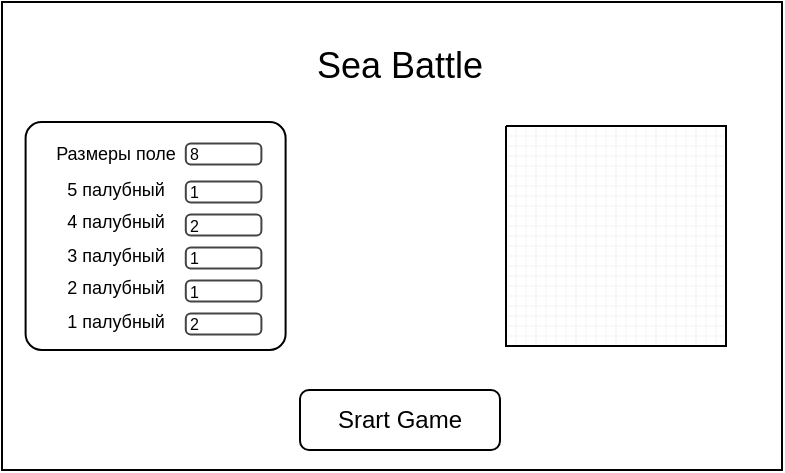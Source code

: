 <mxfile version="14.9.6" type="device"><diagram id="zHbh1M0vonvFfeitSp_-" name="Page-1"><mxGraphModel dx="716" dy="425" grid="1" gridSize="6" guides="1" tooltips="1" connect="1" arrows="1" fold="1" page="1" pageScale="1" pageWidth="827" pageHeight="1169" math="0" shadow="0"><root><mxCell id="0"/><mxCell id="1" parent="0"/><mxCell id="cx3ob5B-UovOcKh8ee8F-1" value="" style="rounded=0;whiteSpace=wrap;html=1;" vertex="1" parent="1"><mxGeometry x="36" y="58" width="390" height="234" as="geometry"/></mxCell><mxCell id="cx3ob5B-UovOcKh8ee8F-2" value="&lt;font style=&quot;font-size: 18px&quot;&gt;Sea Battle&lt;/font&gt;" style="text;html=1;strokeColor=none;fillColor=none;align=center;verticalAlign=middle;whiteSpace=wrap;rounded=0;" vertex="1" parent="1"><mxGeometry x="150" y="80" width="170" height="20" as="geometry"/></mxCell><mxCell id="cx3ob5B-UovOcKh8ee8F-4" value="" style="rounded=1;whiteSpace=wrap;html=1;arcSize=7;" vertex="1" parent="1"><mxGeometry x="47.8" y="118" width="130" height="114" as="geometry"/></mxCell><mxCell id="cx3ob5B-UovOcKh8ee8F-5" value="Srart Game" style="rounded=1;whiteSpace=wrap;html=1;" vertex="1" parent="1"><mxGeometry x="185" y="252" width="100" height="30" as="geometry"/></mxCell><mxCell id="cx3ob5B-UovOcKh8ee8F-7" value="&lt;font style=&quot;font-size: 9px&quot;&gt;Размеры поле&lt;/font&gt;" style="text;html=1;strokeColor=none;fillColor=none;align=center;verticalAlign=middle;whiteSpace=wrap;rounded=0;shadow=0;sketch=0;" vertex="1" parent="1"><mxGeometry x="59.9" y="123.75" width="66" height="18" as="geometry"/></mxCell><mxCell id="cx3ob5B-UovOcKh8ee8F-9" value="8" style="strokeWidth=1;html=1;shadow=0;dashed=0;shape=mxgraph.ios.iTextInput;strokeColor=#444444;buttonText=;fontSize=8;whiteSpace=wrap;align=left;rounded=1;sketch=0;" vertex="1" parent="1"><mxGeometry x="127.9" y="128.75" width="37.8" height="10.5" as="geometry"/></mxCell><mxCell id="cx3ob5B-UovOcKh8ee8F-12" value="&lt;font style=&quot;font-size: 9px&quot;&gt;5 палубный&lt;/font&gt;" style="text;html=1;strokeColor=none;fillColor=none;align=center;verticalAlign=middle;whiteSpace=wrap;rounded=0;shadow=0;sketch=0;" vertex="1" parent="1"><mxGeometry x="59.9" y="141.75" width="66" height="18" as="geometry"/></mxCell><mxCell id="cx3ob5B-UovOcKh8ee8F-13" value="1" style="strokeWidth=1;html=1;shadow=0;dashed=0;shape=mxgraph.ios.iTextInput;strokeColor=#444444;buttonText=;fontSize=8;whiteSpace=wrap;align=left;rounded=1;sketch=0;" vertex="1" parent="1"><mxGeometry x="127.9" y="147.75" width="37.8" height="10.5" as="geometry"/></mxCell><mxCell id="cx3ob5B-UovOcKh8ee8F-14" value="&lt;span style=&quot;font-size: 9px&quot;&gt;4 палубный&lt;/span&gt;" style="text;html=1;strokeColor=none;fillColor=none;align=center;verticalAlign=middle;whiteSpace=wrap;rounded=0;shadow=0;sketch=0;" vertex="1" parent="1"><mxGeometry x="59.9" y="158.25" width="66" height="18" as="geometry"/></mxCell><mxCell id="cx3ob5B-UovOcKh8ee8F-15" value="2" style="strokeWidth=1;html=1;shadow=0;dashed=0;shape=mxgraph.ios.iTextInput;strokeColor=#444444;buttonText=;fontSize=8;whiteSpace=wrap;align=left;rounded=1;sketch=0;" vertex="1" parent="1"><mxGeometry x="127.9" y="164.25" width="37.8" height="10.5" as="geometry"/></mxCell><mxCell id="cx3ob5B-UovOcKh8ee8F-16" value="&lt;span style=&quot;font-size: 9px&quot;&gt;3 палубный&lt;/span&gt;" style="text;html=1;strokeColor=none;fillColor=none;align=center;verticalAlign=middle;whiteSpace=wrap;rounded=0;shadow=0;sketch=0;" vertex="1" parent="1"><mxGeometry x="59.9" y="174.75" width="66" height="18" as="geometry"/></mxCell><mxCell id="cx3ob5B-UovOcKh8ee8F-17" value="1" style="strokeWidth=1;html=1;shadow=0;dashed=0;shape=mxgraph.ios.iTextInput;strokeColor=#444444;buttonText=;fontSize=8;whiteSpace=wrap;align=left;rounded=1;sketch=0;" vertex="1" parent="1"><mxGeometry x="127.9" y="180.75" width="37.8" height="10.5" as="geometry"/></mxCell><mxCell id="cx3ob5B-UovOcKh8ee8F-18" value="&lt;span style=&quot;font-size: 9px&quot;&gt;2 палубный&lt;/span&gt;" style="text;html=1;strokeColor=none;fillColor=none;align=center;verticalAlign=middle;whiteSpace=wrap;rounded=0;shadow=0;sketch=0;" vertex="1" parent="1"><mxGeometry x="59.9" y="191.25" width="66" height="18" as="geometry"/></mxCell><mxCell id="cx3ob5B-UovOcKh8ee8F-19" value="1" style="strokeWidth=1;html=1;shadow=0;dashed=0;shape=mxgraph.ios.iTextInput;strokeColor=#444444;buttonText=;fontSize=8;whiteSpace=wrap;align=left;rounded=1;sketch=0;" vertex="1" parent="1"><mxGeometry x="127.9" y="197.25" width="37.8" height="10.5" as="geometry"/></mxCell><mxCell id="cx3ob5B-UovOcKh8ee8F-20" value="&lt;span style=&quot;font-size: 9px&quot;&gt;1 палубный&lt;/span&gt;" style="text;html=1;strokeColor=none;fillColor=none;align=center;verticalAlign=middle;whiteSpace=wrap;rounded=0;shadow=0;sketch=0;" vertex="1" parent="1"><mxGeometry x="59.9" y="207.75" width="66" height="18" as="geometry"/></mxCell><mxCell id="cx3ob5B-UovOcKh8ee8F-21" value="2" style="strokeWidth=1;html=1;shadow=0;dashed=0;shape=mxgraph.ios.iTextInput;strokeColor=#444444;buttonText=;fontSize=8;whiteSpace=wrap;align=left;rounded=1;sketch=0;" vertex="1" parent="1"><mxGeometry x="127.9" y="213.75" width="37.8" height="10.5" as="geometry"/></mxCell><mxCell id="cx3ob5B-UovOcKh8ee8F-22" value="" style="verticalLabelPosition=bottom;verticalAlign=top;html=1;shape=mxgraph.basic.patternFillRect;fillStyle=grid;step=5;fillStrokeWidth=0.2;fillStrokeColor=#dddddd;rounded=1;strokeWidth=1;sketch=0;shadow=0;" vertex="1" parent="1"><mxGeometry x="288" y="120" width="110" height="110" as="geometry"/></mxCell></root></mxGraphModel></diagram></mxfile>